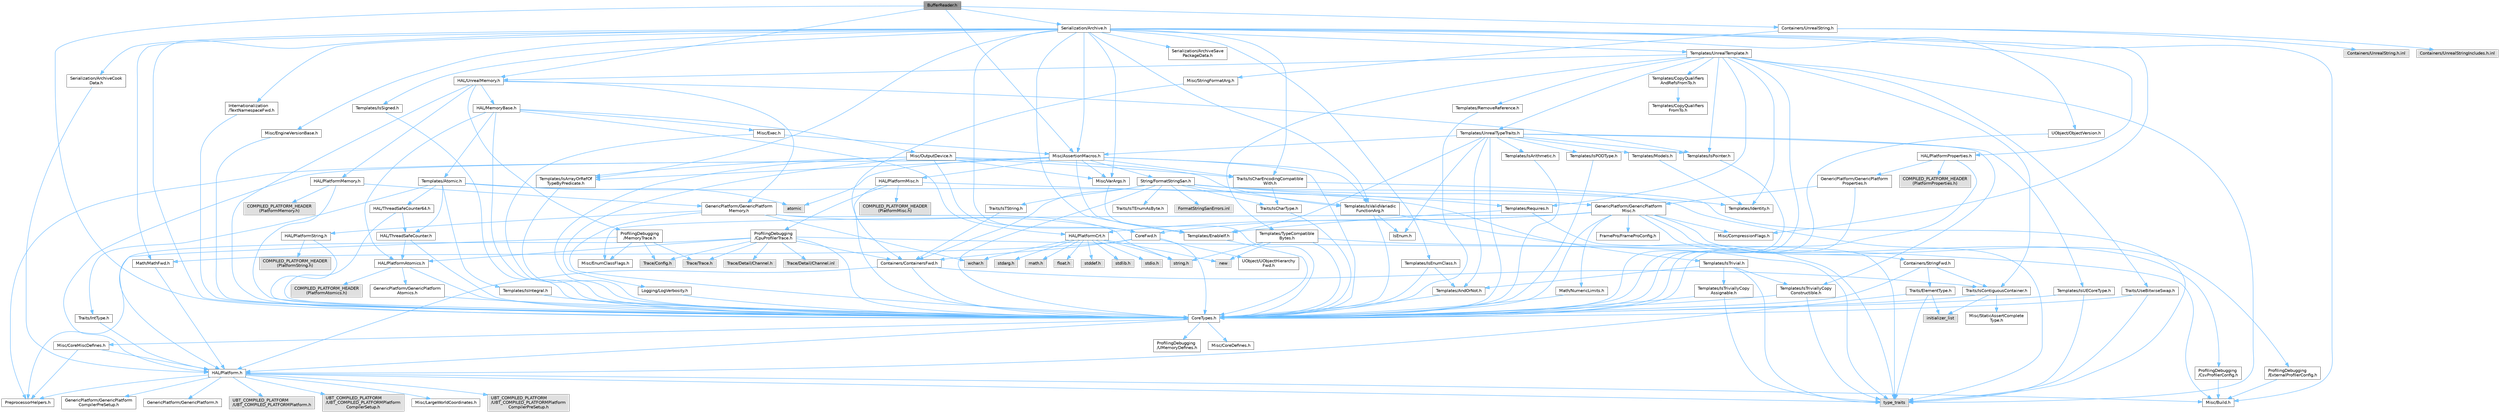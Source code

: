 digraph "BufferReader.h"
{
 // INTERACTIVE_SVG=YES
 // LATEX_PDF_SIZE
  bgcolor="transparent";
  edge [fontname=Helvetica,fontsize=10,labelfontname=Helvetica,labelfontsize=10];
  node [fontname=Helvetica,fontsize=10,shape=box,height=0.2,width=0.4];
  Node1 [id="Node000001",label="BufferReader.h",height=0.2,width=0.4,color="gray40", fillcolor="grey60", style="filled", fontcolor="black",tooltip=" "];
  Node1 -> Node2 [id="edge1_Node000001_Node000002",color="steelblue1",style="solid",tooltip=" "];
  Node2 [id="Node000002",label="CoreTypes.h",height=0.2,width=0.4,color="grey40", fillcolor="white", style="filled",URL="$dc/dec/CoreTypes_8h.html",tooltip=" "];
  Node2 -> Node3 [id="edge2_Node000002_Node000003",color="steelblue1",style="solid",tooltip=" "];
  Node3 [id="Node000003",label="HAL/Platform.h",height=0.2,width=0.4,color="grey40", fillcolor="white", style="filled",URL="$d9/dd0/Platform_8h.html",tooltip=" "];
  Node3 -> Node4 [id="edge3_Node000003_Node000004",color="steelblue1",style="solid",tooltip=" "];
  Node4 [id="Node000004",label="Misc/Build.h",height=0.2,width=0.4,color="grey40", fillcolor="white", style="filled",URL="$d3/dbb/Build_8h.html",tooltip=" "];
  Node3 -> Node5 [id="edge4_Node000003_Node000005",color="steelblue1",style="solid",tooltip=" "];
  Node5 [id="Node000005",label="Misc/LargeWorldCoordinates.h",height=0.2,width=0.4,color="grey40", fillcolor="white", style="filled",URL="$d2/dcb/LargeWorldCoordinates_8h.html",tooltip=" "];
  Node3 -> Node6 [id="edge5_Node000003_Node000006",color="steelblue1",style="solid",tooltip=" "];
  Node6 [id="Node000006",label="type_traits",height=0.2,width=0.4,color="grey60", fillcolor="#E0E0E0", style="filled",tooltip=" "];
  Node3 -> Node7 [id="edge6_Node000003_Node000007",color="steelblue1",style="solid",tooltip=" "];
  Node7 [id="Node000007",label="PreprocessorHelpers.h",height=0.2,width=0.4,color="grey40", fillcolor="white", style="filled",URL="$db/ddb/PreprocessorHelpers_8h.html",tooltip=" "];
  Node3 -> Node8 [id="edge7_Node000003_Node000008",color="steelblue1",style="solid",tooltip=" "];
  Node8 [id="Node000008",label="UBT_COMPILED_PLATFORM\l/UBT_COMPILED_PLATFORMPlatform\lCompilerPreSetup.h",height=0.2,width=0.4,color="grey60", fillcolor="#E0E0E0", style="filled",tooltip=" "];
  Node3 -> Node9 [id="edge8_Node000003_Node000009",color="steelblue1",style="solid",tooltip=" "];
  Node9 [id="Node000009",label="GenericPlatform/GenericPlatform\lCompilerPreSetup.h",height=0.2,width=0.4,color="grey40", fillcolor="white", style="filled",URL="$d9/dc8/GenericPlatformCompilerPreSetup_8h.html",tooltip=" "];
  Node3 -> Node10 [id="edge9_Node000003_Node000010",color="steelblue1",style="solid",tooltip=" "];
  Node10 [id="Node000010",label="GenericPlatform/GenericPlatform.h",height=0.2,width=0.4,color="grey40", fillcolor="white", style="filled",URL="$d6/d84/GenericPlatform_8h.html",tooltip=" "];
  Node3 -> Node11 [id="edge10_Node000003_Node000011",color="steelblue1",style="solid",tooltip=" "];
  Node11 [id="Node000011",label="UBT_COMPILED_PLATFORM\l/UBT_COMPILED_PLATFORMPlatform.h",height=0.2,width=0.4,color="grey60", fillcolor="#E0E0E0", style="filled",tooltip=" "];
  Node3 -> Node12 [id="edge11_Node000003_Node000012",color="steelblue1",style="solid",tooltip=" "];
  Node12 [id="Node000012",label="UBT_COMPILED_PLATFORM\l/UBT_COMPILED_PLATFORMPlatform\lCompilerSetup.h",height=0.2,width=0.4,color="grey60", fillcolor="#E0E0E0", style="filled",tooltip=" "];
  Node2 -> Node13 [id="edge12_Node000002_Node000013",color="steelblue1",style="solid",tooltip=" "];
  Node13 [id="Node000013",label="ProfilingDebugging\l/UMemoryDefines.h",height=0.2,width=0.4,color="grey40", fillcolor="white", style="filled",URL="$d2/da2/UMemoryDefines_8h.html",tooltip=" "];
  Node2 -> Node14 [id="edge13_Node000002_Node000014",color="steelblue1",style="solid",tooltip=" "];
  Node14 [id="Node000014",label="Misc/CoreMiscDefines.h",height=0.2,width=0.4,color="grey40", fillcolor="white", style="filled",URL="$da/d38/CoreMiscDefines_8h.html",tooltip=" "];
  Node14 -> Node3 [id="edge14_Node000014_Node000003",color="steelblue1",style="solid",tooltip=" "];
  Node14 -> Node7 [id="edge15_Node000014_Node000007",color="steelblue1",style="solid",tooltip=" "];
  Node2 -> Node15 [id="edge16_Node000002_Node000015",color="steelblue1",style="solid",tooltip=" "];
  Node15 [id="Node000015",label="Misc/CoreDefines.h",height=0.2,width=0.4,color="grey40", fillcolor="white", style="filled",URL="$d3/dd2/CoreDefines_8h.html",tooltip=" "];
  Node1 -> Node16 [id="edge17_Node000001_Node000016",color="steelblue1",style="solid",tooltip=" "];
  Node16 [id="Node000016",label="Misc/AssertionMacros.h",height=0.2,width=0.4,color="grey40", fillcolor="white", style="filled",URL="$d0/dfa/AssertionMacros_8h.html",tooltip=" "];
  Node16 -> Node2 [id="edge18_Node000016_Node000002",color="steelblue1",style="solid",tooltip=" "];
  Node16 -> Node3 [id="edge19_Node000016_Node000003",color="steelblue1",style="solid",tooltip=" "];
  Node16 -> Node17 [id="edge20_Node000016_Node000017",color="steelblue1",style="solid",tooltip=" "];
  Node17 [id="Node000017",label="HAL/PlatformMisc.h",height=0.2,width=0.4,color="grey40", fillcolor="white", style="filled",URL="$d0/df5/PlatformMisc_8h.html",tooltip=" "];
  Node17 -> Node2 [id="edge21_Node000017_Node000002",color="steelblue1",style="solid",tooltip=" "];
  Node17 -> Node18 [id="edge22_Node000017_Node000018",color="steelblue1",style="solid",tooltip=" "];
  Node18 [id="Node000018",label="GenericPlatform/GenericPlatform\lMisc.h",height=0.2,width=0.4,color="grey40", fillcolor="white", style="filled",URL="$db/d9a/GenericPlatformMisc_8h.html",tooltip=" "];
  Node18 -> Node19 [id="edge23_Node000018_Node000019",color="steelblue1",style="solid",tooltip=" "];
  Node19 [id="Node000019",label="Containers/StringFwd.h",height=0.2,width=0.4,color="grey40", fillcolor="white", style="filled",URL="$df/d37/StringFwd_8h.html",tooltip=" "];
  Node19 -> Node2 [id="edge24_Node000019_Node000002",color="steelblue1",style="solid",tooltip=" "];
  Node19 -> Node20 [id="edge25_Node000019_Node000020",color="steelblue1",style="solid",tooltip=" "];
  Node20 [id="Node000020",label="Traits/ElementType.h",height=0.2,width=0.4,color="grey40", fillcolor="white", style="filled",URL="$d5/d4f/ElementType_8h.html",tooltip=" "];
  Node20 -> Node3 [id="edge26_Node000020_Node000003",color="steelblue1",style="solid",tooltip=" "];
  Node20 -> Node21 [id="edge27_Node000020_Node000021",color="steelblue1",style="solid",tooltip=" "];
  Node21 [id="Node000021",label="initializer_list",height=0.2,width=0.4,color="grey60", fillcolor="#E0E0E0", style="filled",tooltip=" "];
  Node20 -> Node6 [id="edge28_Node000020_Node000006",color="steelblue1",style="solid",tooltip=" "];
  Node19 -> Node22 [id="edge29_Node000019_Node000022",color="steelblue1",style="solid",tooltip=" "];
  Node22 [id="Node000022",label="Traits/IsContiguousContainer.h",height=0.2,width=0.4,color="grey40", fillcolor="white", style="filled",URL="$d5/d3c/IsContiguousContainer_8h.html",tooltip=" "];
  Node22 -> Node2 [id="edge30_Node000022_Node000002",color="steelblue1",style="solid",tooltip=" "];
  Node22 -> Node23 [id="edge31_Node000022_Node000023",color="steelblue1",style="solid",tooltip=" "];
  Node23 [id="Node000023",label="Misc/StaticAssertComplete\lType.h",height=0.2,width=0.4,color="grey40", fillcolor="white", style="filled",URL="$d5/d4e/StaticAssertCompleteType_8h.html",tooltip=" "];
  Node22 -> Node21 [id="edge32_Node000022_Node000021",color="steelblue1",style="solid",tooltip=" "];
  Node18 -> Node24 [id="edge33_Node000018_Node000024",color="steelblue1",style="solid",tooltip=" "];
  Node24 [id="Node000024",label="CoreFwd.h",height=0.2,width=0.4,color="grey40", fillcolor="white", style="filled",URL="$d1/d1e/CoreFwd_8h.html",tooltip=" "];
  Node24 -> Node2 [id="edge34_Node000024_Node000002",color="steelblue1",style="solid",tooltip=" "];
  Node24 -> Node25 [id="edge35_Node000024_Node000025",color="steelblue1",style="solid",tooltip=" "];
  Node25 [id="Node000025",label="Containers/ContainersFwd.h",height=0.2,width=0.4,color="grey40", fillcolor="white", style="filled",URL="$d4/d0a/ContainersFwd_8h.html",tooltip=" "];
  Node25 -> Node3 [id="edge36_Node000025_Node000003",color="steelblue1",style="solid",tooltip=" "];
  Node25 -> Node2 [id="edge37_Node000025_Node000002",color="steelblue1",style="solid",tooltip=" "];
  Node25 -> Node22 [id="edge38_Node000025_Node000022",color="steelblue1",style="solid",tooltip=" "];
  Node24 -> Node26 [id="edge39_Node000024_Node000026",color="steelblue1",style="solid",tooltip=" "];
  Node26 [id="Node000026",label="Math/MathFwd.h",height=0.2,width=0.4,color="grey40", fillcolor="white", style="filled",URL="$d2/d10/MathFwd_8h.html",tooltip=" "];
  Node26 -> Node3 [id="edge40_Node000026_Node000003",color="steelblue1",style="solid",tooltip=" "];
  Node24 -> Node27 [id="edge41_Node000024_Node000027",color="steelblue1",style="solid",tooltip=" "];
  Node27 [id="Node000027",label="UObject/UObjectHierarchy\lFwd.h",height=0.2,width=0.4,color="grey40", fillcolor="white", style="filled",URL="$d3/d13/UObjectHierarchyFwd_8h.html",tooltip=" "];
  Node18 -> Node2 [id="edge42_Node000018_Node000002",color="steelblue1",style="solid",tooltip=" "];
  Node18 -> Node28 [id="edge43_Node000018_Node000028",color="steelblue1",style="solid",tooltip=" "];
  Node28 [id="Node000028",label="FramePro/FrameProConfig.h",height=0.2,width=0.4,color="grey40", fillcolor="white", style="filled",URL="$d7/d90/FrameProConfig_8h.html",tooltip=" "];
  Node18 -> Node29 [id="edge44_Node000018_Node000029",color="steelblue1",style="solid",tooltip=" "];
  Node29 [id="Node000029",label="HAL/PlatformCrt.h",height=0.2,width=0.4,color="grey40", fillcolor="white", style="filled",URL="$d8/d75/PlatformCrt_8h.html",tooltip=" "];
  Node29 -> Node30 [id="edge45_Node000029_Node000030",color="steelblue1",style="solid",tooltip=" "];
  Node30 [id="Node000030",label="new",height=0.2,width=0.4,color="grey60", fillcolor="#E0E0E0", style="filled",tooltip=" "];
  Node29 -> Node31 [id="edge46_Node000029_Node000031",color="steelblue1",style="solid",tooltip=" "];
  Node31 [id="Node000031",label="wchar.h",height=0.2,width=0.4,color="grey60", fillcolor="#E0E0E0", style="filled",tooltip=" "];
  Node29 -> Node32 [id="edge47_Node000029_Node000032",color="steelblue1",style="solid",tooltip=" "];
  Node32 [id="Node000032",label="stddef.h",height=0.2,width=0.4,color="grey60", fillcolor="#E0E0E0", style="filled",tooltip=" "];
  Node29 -> Node33 [id="edge48_Node000029_Node000033",color="steelblue1",style="solid",tooltip=" "];
  Node33 [id="Node000033",label="stdlib.h",height=0.2,width=0.4,color="grey60", fillcolor="#E0E0E0", style="filled",tooltip=" "];
  Node29 -> Node34 [id="edge49_Node000029_Node000034",color="steelblue1",style="solid",tooltip=" "];
  Node34 [id="Node000034",label="stdio.h",height=0.2,width=0.4,color="grey60", fillcolor="#E0E0E0", style="filled",tooltip=" "];
  Node29 -> Node35 [id="edge50_Node000029_Node000035",color="steelblue1",style="solid",tooltip=" "];
  Node35 [id="Node000035",label="stdarg.h",height=0.2,width=0.4,color="grey60", fillcolor="#E0E0E0", style="filled",tooltip=" "];
  Node29 -> Node36 [id="edge51_Node000029_Node000036",color="steelblue1",style="solid",tooltip=" "];
  Node36 [id="Node000036",label="math.h",height=0.2,width=0.4,color="grey60", fillcolor="#E0E0E0", style="filled",tooltip=" "];
  Node29 -> Node37 [id="edge52_Node000029_Node000037",color="steelblue1",style="solid",tooltip=" "];
  Node37 [id="Node000037",label="float.h",height=0.2,width=0.4,color="grey60", fillcolor="#E0E0E0", style="filled",tooltip=" "];
  Node29 -> Node38 [id="edge53_Node000029_Node000038",color="steelblue1",style="solid",tooltip=" "];
  Node38 [id="Node000038",label="string.h",height=0.2,width=0.4,color="grey60", fillcolor="#E0E0E0", style="filled",tooltip=" "];
  Node18 -> Node39 [id="edge54_Node000018_Node000039",color="steelblue1",style="solid",tooltip=" "];
  Node39 [id="Node000039",label="Math/NumericLimits.h",height=0.2,width=0.4,color="grey40", fillcolor="white", style="filled",URL="$df/d1b/NumericLimits_8h.html",tooltip=" "];
  Node39 -> Node2 [id="edge55_Node000039_Node000002",color="steelblue1",style="solid",tooltip=" "];
  Node18 -> Node40 [id="edge56_Node000018_Node000040",color="steelblue1",style="solid",tooltip=" "];
  Node40 [id="Node000040",label="Misc/CompressionFlags.h",height=0.2,width=0.4,color="grey40", fillcolor="white", style="filled",URL="$d9/d76/CompressionFlags_8h.html",tooltip=" "];
  Node18 -> Node41 [id="edge57_Node000018_Node000041",color="steelblue1",style="solid",tooltip=" "];
  Node41 [id="Node000041",label="Misc/EnumClassFlags.h",height=0.2,width=0.4,color="grey40", fillcolor="white", style="filled",URL="$d8/de7/EnumClassFlags_8h.html",tooltip=" "];
  Node18 -> Node42 [id="edge58_Node000018_Node000042",color="steelblue1",style="solid",tooltip=" "];
  Node42 [id="Node000042",label="ProfilingDebugging\l/CsvProfilerConfig.h",height=0.2,width=0.4,color="grey40", fillcolor="white", style="filled",URL="$d3/d88/CsvProfilerConfig_8h.html",tooltip=" "];
  Node42 -> Node4 [id="edge59_Node000042_Node000004",color="steelblue1",style="solid",tooltip=" "];
  Node18 -> Node43 [id="edge60_Node000018_Node000043",color="steelblue1",style="solid",tooltip=" "];
  Node43 [id="Node000043",label="ProfilingDebugging\l/ExternalProfilerConfig.h",height=0.2,width=0.4,color="grey40", fillcolor="white", style="filled",URL="$d3/dbb/ExternalProfilerConfig_8h.html",tooltip=" "];
  Node43 -> Node4 [id="edge61_Node000043_Node000004",color="steelblue1",style="solid",tooltip=" "];
  Node17 -> Node44 [id="edge62_Node000017_Node000044",color="steelblue1",style="solid",tooltip=" "];
  Node44 [id="Node000044",label="COMPILED_PLATFORM_HEADER\l(PlatformMisc.h)",height=0.2,width=0.4,color="grey60", fillcolor="#E0E0E0", style="filled",tooltip=" "];
  Node17 -> Node45 [id="edge63_Node000017_Node000045",color="steelblue1",style="solid",tooltip=" "];
  Node45 [id="Node000045",label="ProfilingDebugging\l/CpuProfilerTrace.h",height=0.2,width=0.4,color="grey40", fillcolor="white", style="filled",URL="$da/dcb/CpuProfilerTrace_8h.html",tooltip=" "];
  Node45 -> Node2 [id="edge64_Node000045_Node000002",color="steelblue1",style="solid",tooltip=" "];
  Node45 -> Node25 [id="edge65_Node000045_Node000025",color="steelblue1",style="solid",tooltip=" "];
  Node45 -> Node46 [id="edge66_Node000045_Node000046",color="steelblue1",style="solid",tooltip=" "];
  Node46 [id="Node000046",label="HAL/PlatformAtomics.h",height=0.2,width=0.4,color="grey40", fillcolor="white", style="filled",URL="$d3/d36/PlatformAtomics_8h.html",tooltip=" "];
  Node46 -> Node2 [id="edge67_Node000046_Node000002",color="steelblue1",style="solid",tooltip=" "];
  Node46 -> Node47 [id="edge68_Node000046_Node000047",color="steelblue1",style="solid",tooltip=" "];
  Node47 [id="Node000047",label="GenericPlatform/GenericPlatform\lAtomics.h",height=0.2,width=0.4,color="grey40", fillcolor="white", style="filled",URL="$da/d72/GenericPlatformAtomics_8h.html",tooltip=" "];
  Node47 -> Node2 [id="edge69_Node000047_Node000002",color="steelblue1",style="solid",tooltip=" "];
  Node46 -> Node48 [id="edge70_Node000046_Node000048",color="steelblue1",style="solid",tooltip=" "];
  Node48 [id="Node000048",label="COMPILED_PLATFORM_HEADER\l(PlatformAtomics.h)",height=0.2,width=0.4,color="grey60", fillcolor="#E0E0E0", style="filled",tooltip=" "];
  Node45 -> Node7 [id="edge71_Node000045_Node000007",color="steelblue1",style="solid",tooltip=" "];
  Node45 -> Node4 [id="edge72_Node000045_Node000004",color="steelblue1",style="solid",tooltip=" "];
  Node45 -> Node49 [id="edge73_Node000045_Node000049",color="steelblue1",style="solid",tooltip=" "];
  Node49 [id="Node000049",label="Trace/Config.h",height=0.2,width=0.4,color="grey60", fillcolor="#E0E0E0", style="filled",tooltip=" "];
  Node45 -> Node50 [id="edge74_Node000045_Node000050",color="steelblue1",style="solid",tooltip=" "];
  Node50 [id="Node000050",label="Trace/Detail/Channel.h",height=0.2,width=0.4,color="grey60", fillcolor="#E0E0E0", style="filled",tooltip=" "];
  Node45 -> Node51 [id="edge75_Node000045_Node000051",color="steelblue1",style="solid",tooltip=" "];
  Node51 [id="Node000051",label="Trace/Detail/Channel.inl",height=0.2,width=0.4,color="grey60", fillcolor="#E0E0E0", style="filled",tooltip=" "];
  Node45 -> Node52 [id="edge76_Node000045_Node000052",color="steelblue1",style="solid",tooltip=" "];
  Node52 [id="Node000052",label="Trace/Trace.h",height=0.2,width=0.4,color="grey60", fillcolor="#E0E0E0", style="filled",tooltip=" "];
  Node16 -> Node7 [id="edge77_Node000016_Node000007",color="steelblue1",style="solid",tooltip=" "];
  Node16 -> Node53 [id="edge78_Node000016_Node000053",color="steelblue1",style="solid",tooltip=" "];
  Node53 [id="Node000053",label="Templates/EnableIf.h",height=0.2,width=0.4,color="grey40", fillcolor="white", style="filled",URL="$d7/d60/EnableIf_8h.html",tooltip=" "];
  Node53 -> Node2 [id="edge79_Node000053_Node000002",color="steelblue1",style="solid",tooltip=" "];
  Node16 -> Node54 [id="edge80_Node000016_Node000054",color="steelblue1",style="solid",tooltip=" "];
  Node54 [id="Node000054",label="Templates/IsArrayOrRefOf\lTypeByPredicate.h",height=0.2,width=0.4,color="grey40", fillcolor="white", style="filled",URL="$d6/da1/IsArrayOrRefOfTypeByPredicate_8h.html",tooltip=" "];
  Node54 -> Node2 [id="edge81_Node000054_Node000002",color="steelblue1",style="solid",tooltip=" "];
  Node16 -> Node55 [id="edge82_Node000016_Node000055",color="steelblue1",style="solid",tooltip=" "];
  Node55 [id="Node000055",label="Templates/IsValidVariadic\lFunctionArg.h",height=0.2,width=0.4,color="grey40", fillcolor="white", style="filled",URL="$d0/dc8/IsValidVariadicFunctionArg_8h.html",tooltip=" "];
  Node55 -> Node2 [id="edge83_Node000055_Node000002",color="steelblue1",style="solid",tooltip=" "];
  Node55 -> Node56 [id="edge84_Node000055_Node000056",color="steelblue1",style="solid",tooltip=" "];
  Node56 [id="Node000056",label="IsEnum.h",height=0.2,width=0.4,color="grey40", fillcolor="white", style="filled",URL="$d4/de5/IsEnum_8h.html",tooltip=" "];
  Node55 -> Node6 [id="edge85_Node000055_Node000006",color="steelblue1",style="solid",tooltip=" "];
  Node16 -> Node57 [id="edge86_Node000016_Node000057",color="steelblue1",style="solid",tooltip=" "];
  Node57 [id="Node000057",label="Traits/IsCharEncodingCompatible\lWith.h",height=0.2,width=0.4,color="grey40", fillcolor="white", style="filled",URL="$df/dd1/IsCharEncodingCompatibleWith_8h.html",tooltip=" "];
  Node57 -> Node6 [id="edge87_Node000057_Node000006",color="steelblue1",style="solid",tooltip=" "];
  Node57 -> Node58 [id="edge88_Node000057_Node000058",color="steelblue1",style="solid",tooltip=" "];
  Node58 [id="Node000058",label="Traits/IsCharType.h",height=0.2,width=0.4,color="grey40", fillcolor="white", style="filled",URL="$db/d51/IsCharType_8h.html",tooltip=" "];
  Node58 -> Node2 [id="edge89_Node000058_Node000002",color="steelblue1",style="solid",tooltip=" "];
  Node16 -> Node59 [id="edge90_Node000016_Node000059",color="steelblue1",style="solid",tooltip=" "];
  Node59 [id="Node000059",label="Misc/VarArgs.h",height=0.2,width=0.4,color="grey40", fillcolor="white", style="filled",URL="$d5/d6f/VarArgs_8h.html",tooltip=" "];
  Node59 -> Node2 [id="edge91_Node000059_Node000002",color="steelblue1",style="solid",tooltip=" "];
  Node16 -> Node60 [id="edge92_Node000016_Node000060",color="steelblue1",style="solid",tooltip=" "];
  Node60 [id="Node000060",label="String/FormatStringSan.h",height=0.2,width=0.4,color="grey40", fillcolor="white", style="filled",URL="$d3/d8b/FormatStringSan_8h.html",tooltip=" "];
  Node60 -> Node6 [id="edge93_Node000060_Node000006",color="steelblue1",style="solid",tooltip=" "];
  Node60 -> Node2 [id="edge94_Node000060_Node000002",color="steelblue1",style="solid",tooltip=" "];
  Node60 -> Node61 [id="edge95_Node000060_Node000061",color="steelblue1",style="solid",tooltip=" "];
  Node61 [id="Node000061",label="Templates/Requires.h",height=0.2,width=0.4,color="grey40", fillcolor="white", style="filled",URL="$dc/d96/Requires_8h.html",tooltip=" "];
  Node61 -> Node53 [id="edge96_Node000061_Node000053",color="steelblue1",style="solid",tooltip=" "];
  Node61 -> Node6 [id="edge97_Node000061_Node000006",color="steelblue1",style="solid",tooltip=" "];
  Node60 -> Node62 [id="edge98_Node000060_Node000062",color="steelblue1",style="solid",tooltip=" "];
  Node62 [id="Node000062",label="Templates/Identity.h",height=0.2,width=0.4,color="grey40", fillcolor="white", style="filled",URL="$d0/dd5/Identity_8h.html",tooltip=" "];
  Node60 -> Node55 [id="edge99_Node000060_Node000055",color="steelblue1",style="solid",tooltip=" "];
  Node60 -> Node58 [id="edge100_Node000060_Node000058",color="steelblue1",style="solid",tooltip=" "];
  Node60 -> Node63 [id="edge101_Node000060_Node000063",color="steelblue1",style="solid",tooltip=" "];
  Node63 [id="Node000063",label="Traits/IsTEnumAsByte.h",height=0.2,width=0.4,color="grey40", fillcolor="white", style="filled",URL="$d1/de6/IsTEnumAsByte_8h.html",tooltip=" "];
  Node60 -> Node64 [id="edge102_Node000060_Node000064",color="steelblue1",style="solid",tooltip=" "];
  Node64 [id="Node000064",label="Traits/IsTString.h",height=0.2,width=0.4,color="grey40", fillcolor="white", style="filled",URL="$d0/df8/IsTString_8h.html",tooltip=" "];
  Node64 -> Node25 [id="edge103_Node000064_Node000025",color="steelblue1",style="solid",tooltip=" "];
  Node60 -> Node25 [id="edge104_Node000060_Node000025",color="steelblue1",style="solid",tooltip=" "];
  Node60 -> Node65 [id="edge105_Node000060_Node000065",color="steelblue1",style="solid",tooltip=" "];
  Node65 [id="Node000065",label="FormatStringSanErrors.inl",height=0.2,width=0.4,color="grey60", fillcolor="#E0E0E0", style="filled",tooltip=" "];
  Node16 -> Node66 [id="edge106_Node000016_Node000066",color="steelblue1",style="solid",tooltip=" "];
  Node66 [id="Node000066",label="atomic",height=0.2,width=0.4,color="grey60", fillcolor="#E0E0E0", style="filled",tooltip=" "];
  Node1 -> Node67 [id="edge107_Node000001_Node000067",color="steelblue1",style="solid",tooltip=" "];
  Node67 [id="Node000067",label="HAL/UnrealMemory.h",height=0.2,width=0.4,color="grey40", fillcolor="white", style="filled",URL="$d9/d96/UnrealMemory_8h.html",tooltip=" "];
  Node67 -> Node2 [id="edge108_Node000067_Node000002",color="steelblue1",style="solid",tooltip=" "];
  Node67 -> Node68 [id="edge109_Node000067_Node000068",color="steelblue1",style="solid",tooltip=" "];
  Node68 [id="Node000068",label="GenericPlatform/GenericPlatform\lMemory.h",height=0.2,width=0.4,color="grey40", fillcolor="white", style="filled",URL="$dd/d22/GenericPlatformMemory_8h.html",tooltip=" "];
  Node68 -> Node24 [id="edge110_Node000068_Node000024",color="steelblue1",style="solid",tooltip=" "];
  Node68 -> Node2 [id="edge111_Node000068_Node000002",color="steelblue1",style="solid",tooltip=" "];
  Node68 -> Node69 [id="edge112_Node000068_Node000069",color="steelblue1",style="solid",tooltip=" "];
  Node69 [id="Node000069",label="HAL/PlatformString.h",height=0.2,width=0.4,color="grey40", fillcolor="white", style="filled",URL="$db/db5/PlatformString_8h.html",tooltip=" "];
  Node69 -> Node2 [id="edge113_Node000069_Node000002",color="steelblue1",style="solid",tooltip=" "];
  Node69 -> Node70 [id="edge114_Node000069_Node000070",color="steelblue1",style="solid",tooltip=" "];
  Node70 [id="Node000070",label="COMPILED_PLATFORM_HEADER\l(PlatformString.h)",height=0.2,width=0.4,color="grey60", fillcolor="#E0E0E0", style="filled",tooltip=" "];
  Node68 -> Node38 [id="edge115_Node000068_Node000038",color="steelblue1",style="solid",tooltip=" "];
  Node68 -> Node31 [id="edge116_Node000068_Node000031",color="steelblue1",style="solid",tooltip=" "];
  Node67 -> Node71 [id="edge117_Node000067_Node000071",color="steelblue1",style="solid",tooltip=" "];
  Node71 [id="Node000071",label="HAL/MemoryBase.h",height=0.2,width=0.4,color="grey40", fillcolor="white", style="filled",URL="$d6/d9f/MemoryBase_8h.html",tooltip=" "];
  Node71 -> Node2 [id="edge118_Node000071_Node000002",color="steelblue1",style="solid",tooltip=" "];
  Node71 -> Node46 [id="edge119_Node000071_Node000046",color="steelblue1",style="solid",tooltip=" "];
  Node71 -> Node29 [id="edge120_Node000071_Node000029",color="steelblue1",style="solid",tooltip=" "];
  Node71 -> Node72 [id="edge121_Node000071_Node000072",color="steelblue1",style="solid",tooltip=" "];
  Node72 [id="Node000072",label="Misc/Exec.h",height=0.2,width=0.4,color="grey40", fillcolor="white", style="filled",URL="$de/ddb/Exec_8h.html",tooltip=" "];
  Node72 -> Node2 [id="edge122_Node000072_Node000002",color="steelblue1",style="solid",tooltip=" "];
  Node72 -> Node16 [id="edge123_Node000072_Node000016",color="steelblue1",style="solid",tooltip=" "];
  Node71 -> Node73 [id="edge124_Node000071_Node000073",color="steelblue1",style="solid",tooltip=" "];
  Node73 [id="Node000073",label="Misc/OutputDevice.h",height=0.2,width=0.4,color="grey40", fillcolor="white", style="filled",URL="$d7/d32/OutputDevice_8h.html",tooltip=" "];
  Node73 -> Node24 [id="edge125_Node000073_Node000024",color="steelblue1",style="solid",tooltip=" "];
  Node73 -> Node2 [id="edge126_Node000073_Node000002",color="steelblue1",style="solid",tooltip=" "];
  Node73 -> Node74 [id="edge127_Node000073_Node000074",color="steelblue1",style="solid",tooltip=" "];
  Node74 [id="Node000074",label="Logging/LogVerbosity.h",height=0.2,width=0.4,color="grey40", fillcolor="white", style="filled",URL="$d2/d8f/LogVerbosity_8h.html",tooltip=" "];
  Node74 -> Node2 [id="edge128_Node000074_Node000002",color="steelblue1",style="solid",tooltip=" "];
  Node73 -> Node59 [id="edge129_Node000073_Node000059",color="steelblue1",style="solid",tooltip=" "];
  Node73 -> Node54 [id="edge130_Node000073_Node000054",color="steelblue1",style="solid",tooltip=" "];
  Node73 -> Node55 [id="edge131_Node000073_Node000055",color="steelblue1",style="solid",tooltip=" "];
  Node73 -> Node57 [id="edge132_Node000073_Node000057",color="steelblue1",style="solid",tooltip=" "];
  Node71 -> Node75 [id="edge133_Node000071_Node000075",color="steelblue1",style="solid",tooltip=" "];
  Node75 [id="Node000075",label="Templates/Atomic.h",height=0.2,width=0.4,color="grey40", fillcolor="white", style="filled",URL="$d3/d91/Atomic_8h.html",tooltip=" "];
  Node75 -> Node76 [id="edge134_Node000075_Node000076",color="steelblue1",style="solid",tooltip=" "];
  Node76 [id="Node000076",label="HAL/ThreadSafeCounter.h",height=0.2,width=0.4,color="grey40", fillcolor="white", style="filled",URL="$dc/dc9/ThreadSafeCounter_8h.html",tooltip=" "];
  Node76 -> Node2 [id="edge135_Node000076_Node000002",color="steelblue1",style="solid",tooltip=" "];
  Node76 -> Node46 [id="edge136_Node000076_Node000046",color="steelblue1",style="solid",tooltip=" "];
  Node75 -> Node77 [id="edge137_Node000075_Node000077",color="steelblue1",style="solid",tooltip=" "];
  Node77 [id="Node000077",label="HAL/ThreadSafeCounter64.h",height=0.2,width=0.4,color="grey40", fillcolor="white", style="filled",URL="$d0/d12/ThreadSafeCounter64_8h.html",tooltip=" "];
  Node77 -> Node2 [id="edge138_Node000077_Node000002",color="steelblue1",style="solid",tooltip=" "];
  Node77 -> Node76 [id="edge139_Node000077_Node000076",color="steelblue1",style="solid",tooltip=" "];
  Node75 -> Node78 [id="edge140_Node000075_Node000078",color="steelblue1",style="solid",tooltip=" "];
  Node78 [id="Node000078",label="Templates/IsIntegral.h",height=0.2,width=0.4,color="grey40", fillcolor="white", style="filled",URL="$da/d64/IsIntegral_8h.html",tooltip=" "];
  Node78 -> Node2 [id="edge141_Node000078_Node000002",color="steelblue1",style="solid",tooltip=" "];
  Node75 -> Node79 [id="edge142_Node000075_Node000079",color="steelblue1",style="solid",tooltip=" "];
  Node79 [id="Node000079",label="Templates/IsTrivial.h",height=0.2,width=0.4,color="grey40", fillcolor="white", style="filled",URL="$da/d4c/IsTrivial_8h.html",tooltip=" "];
  Node79 -> Node80 [id="edge143_Node000079_Node000080",color="steelblue1",style="solid",tooltip=" "];
  Node80 [id="Node000080",label="Templates/AndOrNot.h",height=0.2,width=0.4,color="grey40", fillcolor="white", style="filled",URL="$db/d0a/AndOrNot_8h.html",tooltip=" "];
  Node80 -> Node2 [id="edge144_Node000080_Node000002",color="steelblue1",style="solid",tooltip=" "];
  Node79 -> Node81 [id="edge145_Node000079_Node000081",color="steelblue1",style="solid",tooltip=" "];
  Node81 [id="Node000081",label="Templates/IsTriviallyCopy\lConstructible.h",height=0.2,width=0.4,color="grey40", fillcolor="white", style="filled",URL="$d3/d78/IsTriviallyCopyConstructible_8h.html",tooltip=" "];
  Node81 -> Node2 [id="edge146_Node000081_Node000002",color="steelblue1",style="solid",tooltip=" "];
  Node81 -> Node6 [id="edge147_Node000081_Node000006",color="steelblue1",style="solid",tooltip=" "];
  Node79 -> Node82 [id="edge148_Node000079_Node000082",color="steelblue1",style="solid",tooltip=" "];
  Node82 [id="Node000082",label="Templates/IsTriviallyCopy\lAssignable.h",height=0.2,width=0.4,color="grey40", fillcolor="white", style="filled",URL="$d2/df2/IsTriviallyCopyAssignable_8h.html",tooltip=" "];
  Node82 -> Node2 [id="edge149_Node000082_Node000002",color="steelblue1",style="solid",tooltip=" "];
  Node82 -> Node6 [id="edge150_Node000082_Node000006",color="steelblue1",style="solid",tooltip=" "];
  Node79 -> Node6 [id="edge151_Node000079_Node000006",color="steelblue1",style="solid",tooltip=" "];
  Node75 -> Node83 [id="edge152_Node000075_Node000083",color="steelblue1",style="solid",tooltip=" "];
  Node83 [id="Node000083",label="Traits/IntType.h",height=0.2,width=0.4,color="grey40", fillcolor="white", style="filled",URL="$d7/deb/IntType_8h.html",tooltip=" "];
  Node83 -> Node3 [id="edge153_Node000083_Node000003",color="steelblue1",style="solid",tooltip=" "];
  Node75 -> Node66 [id="edge154_Node000075_Node000066",color="steelblue1",style="solid",tooltip=" "];
  Node67 -> Node84 [id="edge155_Node000067_Node000084",color="steelblue1",style="solid",tooltip=" "];
  Node84 [id="Node000084",label="HAL/PlatformMemory.h",height=0.2,width=0.4,color="grey40", fillcolor="white", style="filled",URL="$de/d68/PlatformMemory_8h.html",tooltip=" "];
  Node84 -> Node2 [id="edge156_Node000084_Node000002",color="steelblue1",style="solid",tooltip=" "];
  Node84 -> Node68 [id="edge157_Node000084_Node000068",color="steelblue1",style="solid",tooltip=" "];
  Node84 -> Node85 [id="edge158_Node000084_Node000085",color="steelblue1",style="solid",tooltip=" "];
  Node85 [id="Node000085",label="COMPILED_PLATFORM_HEADER\l(PlatformMemory.h)",height=0.2,width=0.4,color="grey60", fillcolor="#E0E0E0", style="filled",tooltip=" "];
  Node67 -> Node86 [id="edge159_Node000067_Node000086",color="steelblue1",style="solid",tooltip=" "];
  Node86 [id="Node000086",label="ProfilingDebugging\l/MemoryTrace.h",height=0.2,width=0.4,color="grey40", fillcolor="white", style="filled",URL="$da/dd7/MemoryTrace_8h.html",tooltip=" "];
  Node86 -> Node3 [id="edge160_Node000086_Node000003",color="steelblue1",style="solid",tooltip=" "];
  Node86 -> Node41 [id="edge161_Node000086_Node000041",color="steelblue1",style="solid",tooltip=" "];
  Node86 -> Node49 [id="edge162_Node000086_Node000049",color="steelblue1",style="solid",tooltip=" "];
  Node86 -> Node52 [id="edge163_Node000086_Node000052",color="steelblue1",style="solid",tooltip=" "];
  Node67 -> Node87 [id="edge164_Node000067_Node000087",color="steelblue1",style="solid",tooltip=" "];
  Node87 [id="Node000087",label="Templates/IsPointer.h",height=0.2,width=0.4,color="grey40", fillcolor="white", style="filled",URL="$d7/d05/IsPointer_8h.html",tooltip=" "];
  Node87 -> Node2 [id="edge165_Node000087_Node000002",color="steelblue1",style="solid",tooltip=" "];
  Node1 -> Node88 [id="edge166_Node000001_Node000088",color="steelblue1",style="solid",tooltip=" "];
  Node88 [id="Node000088",label="Serialization/Archive.h",height=0.2,width=0.4,color="grey40", fillcolor="white", style="filled",URL="$d7/d3b/Archive_8h.html",tooltip=" "];
  Node88 -> Node24 [id="edge167_Node000088_Node000024",color="steelblue1",style="solid",tooltip=" "];
  Node88 -> Node2 [id="edge168_Node000088_Node000002",color="steelblue1",style="solid",tooltip=" "];
  Node88 -> Node89 [id="edge169_Node000088_Node000089",color="steelblue1",style="solid",tooltip=" "];
  Node89 [id="Node000089",label="HAL/PlatformProperties.h",height=0.2,width=0.4,color="grey40", fillcolor="white", style="filled",URL="$d9/db0/PlatformProperties_8h.html",tooltip=" "];
  Node89 -> Node2 [id="edge170_Node000089_Node000002",color="steelblue1",style="solid",tooltip=" "];
  Node89 -> Node90 [id="edge171_Node000089_Node000090",color="steelblue1",style="solid",tooltip=" "];
  Node90 [id="Node000090",label="GenericPlatform/GenericPlatform\lProperties.h",height=0.2,width=0.4,color="grey40", fillcolor="white", style="filled",URL="$d2/dcd/GenericPlatformProperties_8h.html",tooltip=" "];
  Node90 -> Node2 [id="edge172_Node000090_Node000002",color="steelblue1",style="solid",tooltip=" "];
  Node90 -> Node18 [id="edge173_Node000090_Node000018",color="steelblue1",style="solid",tooltip=" "];
  Node89 -> Node91 [id="edge174_Node000089_Node000091",color="steelblue1",style="solid",tooltip=" "];
  Node91 [id="Node000091",label="COMPILED_PLATFORM_HEADER\l(PlatformProperties.h)",height=0.2,width=0.4,color="grey60", fillcolor="#E0E0E0", style="filled",tooltip=" "];
  Node88 -> Node92 [id="edge175_Node000088_Node000092",color="steelblue1",style="solid",tooltip=" "];
  Node92 [id="Node000092",label="Internationalization\l/TextNamespaceFwd.h",height=0.2,width=0.4,color="grey40", fillcolor="white", style="filled",URL="$d8/d97/TextNamespaceFwd_8h.html",tooltip=" "];
  Node92 -> Node2 [id="edge176_Node000092_Node000002",color="steelblue1",style="solid",tooltip=" "];
  Node88 -> Node26 [id="edge177_Node000088_Node000026",color="steelblue1",style="solid",tooltip=" "];
  Node88 -> Node16 [id="edge178_Node000088_Node000016",color="steelblue1",style="solid",tooltip=" "];
  Node88 -> Node4 [id="edge179_Node000088_Node000004",color="steelblue1",style="solid",tooltip=" "];
  Node88 -> Node40 [id="edge180_Node000088_Node000040",color="steelblue1",style="solid",tooltip=" "];
  Node88 -> Node93 [id="edge181_Node000088_Node000093",color="steelblue1",style="solid",tooltip=" "];
  Node93 [id="Node000093",label="Misc/EngineVersionBase.h",height=0.2,width=0.4,color="grey40", fillcolor="white", style="filled",URL="$d5/d2b/EngineVersionBase_8h.html",tooltip=" "];
  Node93 -> Node2 [id="edge182_Node000093_Node000002",color="steelblue1",style="solid",tooltip=" "];
  Node88 -> Node59 [id="edge183_Node000088_Node000059",color="steelblue1",style="solid",tooltip=" "];
  Node88 -> Node94 [id="edge184_Node000088_Node000094",color="steelblue1",style="solid",tooltip=" "];
  Node94 [id="Node000094",label="Serialization/ArchiveCook\lData.h",height=0.2,width=0.4,color="grey40", fillcolor="white", style="filled",URL="$dc/db6/ArchiveCookData_8h.html",tooltip=" "];
  Node94 -> Node3 [id="edge185_Node000094_Node000003",color="steelblue1",style="solid",tooltip=" "];
  Node88 -> Node95 [id="edge186_Node000088_Node000095",color="steelblue1",style="solid",tooltip=" "];
  Node95 [id="Node000095",label="Serialization/ArchiveSave\lPackageData.h",height=0.2,width=0.4,color="grey40", fillcolor="white", style="filled",URL="$d1/d37/ArchiveSavePackageData_8h.html",tooltip=" "];
  Node88 -> Node53 [id="edge187_Node000088_Node000053",color="steelblue1",style="solid",tooltip=" "];
  Node88 -> Node54 [id="edge188_Node000088_Node000054",color="steelblue1",style="solid",tooltip=" "];
  Node88 -> Node96 [id="edge189_Node000088_Node000096",color="steelblue1",style="solid",tooltip=" "];
  Node96 [id="Node000096",label="Templates/IsEnumClass.h",height=0.2,width=0.4,color="grey40", fillcolor="white", style="filled",URL="$d7/d15/IsEnumClass_8h.html",tooltip=" "];
  Node96 -> Node2 [id="edge190_Node000096_Node000002",color="steelblue1",style="solid",tooltip=" "];
  Node96 -> Node80 [id="edge191_Node000096_Node000080",color="steelblue1",style="solid",tooltip=" "];
  Node88 -> Node97 [id="edge192_Node000088_Node000097",color="steelblue1",style="solid",tooltip=" "];
  Node97 [id="Node000097",label="Templates/IsSigned.h",height=0.2,width=0.4,color="grey40", fillcolor="white", style="filled",URL="$d8/dd8/IsSigned_8h.html",tooltip=" "];
  Node97 -> Node2 [id="edge193_Node000097_Node000002",color="steelblue1",style="solid",tooltip=" "];
  Node88 -> Node55 [id="edge194_Node000088_Node000055",color="steelblue1",style="solid",tooltip=" "];
  Node88 -> Node98 [id="edge195_Node000088_Node000098",color="steelblue1",style="solid",tooltip=" "];
  Node98 [id="Node000098",label="Templates/UnrealTemplate.h",height=0.2,width=0.4,color="grey40", fillcolor="white", style="filled",URL="$d4/d24/UnrealTemplate_8h.html",tooltip=" "];
  Node98 -> Node2 [id="edge196_Node000098_Node000002",color="steelblue1",style="solid",tooltip=" "];
  Node98 -> Node87 [id="edge197_Node000098_Node000087",color="steelblue1",style="solid",tooltip=" "];
  Node98 -> Node67 [id="edge198_Node000098_Node000067",color="steelblue1",style="solid",tooltip=" "];
  Node98 -> Node99 [id="edge199_Node000098_Node000099",color="steelblue1",style="solid",tooltip=" "];
  Node99 [id="Node000099",label="Templates/CopyQualifiers\lAndRefsFromTo.h",height=0.2,width=0.4,color="grey40", fillcolor="white", style="filled",URL="$d3/db3/CopyQualifiersAndRefsFromTo_8h.html",tooltip=" "];
  Node99 -> Node100 [id="edge200_Node000099_Node000100",color="steelblue1",style="solid",tooltip=" "];
  Node100 [id="Node000100",label="Templates/CopyQualifiers\lFromTo.h",height=0.2,width=0.4,color="grey40", fillcolor="white", style="filled",URL="$d5/db4/CopyQualifiersFromTo_8h.html",tooltip=" "];
  Node98 -> Node101 [id="edge201_Node000098_Node000101",color="steelblue1",style="solid",tooltip=" "];
  Node101 [id="Node000101",label="Templates/UnrealTypeTraits.h",height=0.2,width=0.4,color="grey40", fillcolor="white", style="filled",URL="$d2/d2d/UnrealTypeTraits_8h.html",tooltip=" "];
  Node101 -> Node2 [id="edge202_Node000101_Node000002",color="steelblue1",style="solid",tooltip=" "];
  Node101 -> Node87 [id="edge203_Node000101_Node000087",color="steelblue1",style="solid",tooltip=" "];
  Node101 -> Node16 [id="edge204_Node000101_Node000016",color="steelblue1",style="solid",tooltip=" "];
  Node101 -> Node80 [id="edge205_Node000101_Node000080",color="steelblue1",style="solid",tooltip=" "];
  Node101 -> Node53 [id="edge206_Node000101_Node000053",color="steelblue1",style="solid",tooltip=" "];
  Node101 -> Node102 [id="edge207_Node000101_Node000102",color="steelblue1",style="solid",tooltip=" "];
  Node102 [id="Node000102",label="Templates/IsArithmetic.h",height=0.2,width=0.4,color="grey40", fillcolor="white", style="filled",URL="$d2/d5d/IsArithmetic_8h.html",tooltip=" "];
  Node102 -> Node2 [id="edge208_Node000102_Node000002",color="steelblue1",style="solid",tooltip=" "];
  Node101 -> Node56 [id="edge209_Node000101_Node000056",color="steelblue1",style="solid",tooltip=" "];
  Node101 -> Node103 [id="edge210_Node000101_Node000103",color="steelblue1",style="solid",tooltip=" "];
  Node103 [id="Node000103",label="Templates/Models.h",height=0.2,width=0.4,color="grey40", fillcolor="white", style="filled",URL="$d3/d0c/Models_8h.html",tooltip=" "];
  Node103 -> Node62 [id="edge211_Node000103_Node000062",color="steelblue1",style="solid",tooltip=" "];
  Node101 -> Node104 [id="edge212_Node000101_Node000104",color="steelblue1",style="solid",tooltip=" "];
  Node104 [id="Node000104",label="Templates/IsPODType.h",height=0.2,width=0.4,color="grey40", fillcolor="white", style="filled",URL="$d7/db1/IsPODType_8h.html",tooltip=" "];
  Node104 -> Node2 [id="edge213_Node000104_Node000002",color="steelblue1",style="solid",tooltip=" "];
  Node101 -> Node105 [id="edge214_Node000101_Node000105",color="steelblue1",style="solid",tooltip=" "];
  Node105 [id="Node000105",label="Templates/IsUECoreType.h",height=0.2,width=0.4,color="grey40", fillcolor="white", style="filled",URL="$d1/db8/IsUECoreType_8h.html",tooltip=" "];
  Node105 -> Node2 [id="edge215_Node000105_Node000002",color="steelblue1",style="solid",tooltip=" "];
  Node105 -> Node6 [id="edge216_Node000105_Node000006",color="steelblue1",style="solid",tooltip=" "];
  Node101 -> Node81 [id="edge217_Node000101_Node000081",color="steelblue1",style="solid",tooltip=" "];
  Node98 -> Node106 [id="edge218_Node000098_Node000106",color="steelblue1",style="solid",tooltip=" "];
  Node106 [id="Node000106",label="Templates/RemoveReference.h",height=0.2,width=0.4,color="grey40", fillcolor="white", style="filled",URL="$da/dbe/RemoveReference_8h.html",tooltip=" "];
  Node106 -> Node2 [id="edge219_Node000106_Node000002",color="steelblue1",style="solid",tooltip=" "];
  Node98 -> Node61 [id="edge220_Node000098_Node000061",color="steelblue1",style="solid",tooltip=" "];
  Node98 -> Node107 [id="edge221_Node000098_Node000107",color="steelblue1",style="solid",tooltip=" "];
  Node107 [id="Node000107",label="Templates/TypeCompatible\lBytes.h",height=0.2,width=0.4,color="grey40", fillcolor="white", style="filled",URL="$df/d0a/TypeCompatibleBytes_8h.html",tooltip=" "];
  Node107 -> Node2 [id="edge222_Node000107_Node000002",color="steelblue1",style="solid",tooltip=" "];
  Node107 -> Node38 [id="edge223_Node000107_Node000038",color="steelblue1",style="solid",tooltip=" "];
  Node107 -> Node30 [id="edge224_Node000107_Node000030",color="steelblue1",style="solid",tooltip=" "];
  Node107 -> Node6 [id="edge225_Node000107_Node000006",color="steelblue1",style="solid",tooltip=" "];
  Node98 -> Node62 [id="edge226_Node000098_Node000062",color="steelblue1",style="solid",tooltip=" "];
  Node98 -> Node22 [id="edge227_Node000098_Node000022",color="steelblue1",style="solid",tooltip=" "];
  Node98 -> Node108 [id="edge228_Node000098_Node000108",color="steelblue1",style="solid",tooltip=" "];
  Node108 [id="Node000108",label="Traits/UseBitwiseSwap.h",height=0.2,width=0.4,color="grey40", fillcolor="white", style="filled",URL="$db/df3/UseBitwiseSwap_8h.html",tooltip=" "];
  Node108 -> Node2 [id="edge229_Node000108_Node000002",color="steelblue1",style="solid",tooltip=" "];
  Node108 -> Node6 [id="edge230_Node000108_Node000006",color="steelblue1",style="solid",tooltip=" "];
  Node98 -> Node6 [id="edge231_Node000098_Node000006",color="steelblue1",style="solid",tooltip=" "];
  Node88 -> Node57 [id="edge232_Node000088_Node000057",color="steelblue1",style="solid",tooltip=" "];
  Node88 -> Node109 [id="edge233_Node000088_Node000109",color="steelblue1",style="solid",tooltip=" "];
  Node109 [id="Node000109",label="UObject/ObjectVersion.h",height=0.2,width=0.4,color="grey40", fillcolor="white", style="filled",URL="$da/d63/ObjectVersion_8h.html",tooltip=" "];
  Node109 -> Node2 [id="edge234_Node000109_Node000002",color="steelblue1",style="solid",tooltip=" "];
  Node1 -> Node110 [id="edge235_Node000001_Node000110",color="steelblue1",style="solid",tooltip=" "];
  Node110 [id="Node000110",label="Containers/UnrealString.h",height=0.2,width=0.4,color="grey40", fillcolor="white", style="filled",URL="$d5/dba/UnrealString_8h.html",tooltip=" "];
  Node110 -> Node111 [id="edge236_Node000110_Node000111",color="steelblue1",style="solid",tooltip=" "];
  Node111 [id="Node000111",label="Containers/UnrealStringIncludes.h.inl",height=0.2,width=0.4,color="grey60", fillcolor="#E0E0E0", style="filled",tooltip=" "];
  Node110 -> Node112 [id="edge237_Node000110_Node000112",color="steelblue1",style="solid",tooltip=" "];
  Node112 [id="Node000112",label="Containers/UnrealString.h.inl",height=0.2,width=0.4,color="grey60", fillcolor="#E0E0E0", style="filled",tooltip=" "];
  Node110 -> Node113 [id="edge238_Node000110_Node000113",color="steelblue1",style="solid",tooltip=" "];
  Node113 [id="Node000113",label="Misc/StringFormatArg.h",height=0.2,width=0.4,color="grey40", fillcolor="white", style="filled",URL="$d2/d16/StringFormatArg_8h.html",tooltip=" "];
  Node113 -> Node25 [id="edge239_Node000113_Node000025",color="steelblue1",style="solid",tooltip=" "];
}
